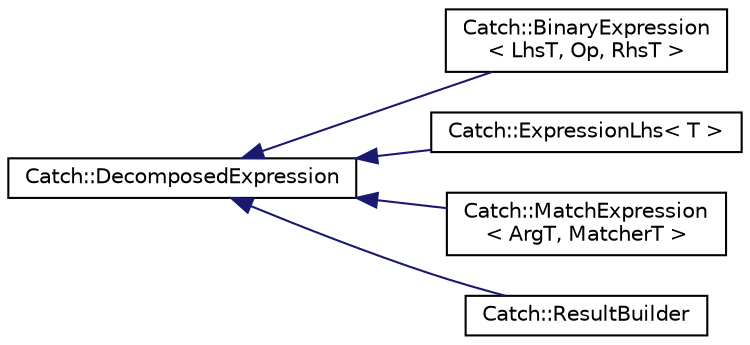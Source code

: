 digraph "Graphical Class Hierarchy"
{
  edge [fontname="Helvetica",fontsize="10",labelfontname="Helvetica",labelfontsize="10"];
  node [fontname="Helvetica",fontsize="10",shape=record];
  rankdir="LR";
  Node1 [label="Catch::DecomposedExpression",height=0.2,width=0.4,color="black", fillcolor="white", style="filled",URL="$struct_catch_1_1_decomposed_expression.html"];
  Node1 -> Node2 [dir="back",color="midnightblue",fontsize="10",style="solid",fontname="Helvetica"];
  Node2 [label="Catch::BinaryExpression\l\< LhsT, Op, RhsT \>",height=0.2,width=0.4,color="black", fillcolor="white", style="filled",URL="$class_catch_1_1_binary_expression.html"];
  Node1 -> Node3 [dir="back",color="midnightblue",fontsize="10",style="solid",fontname="Helvetica"];
  Node3 [label="Catch::ExpressionLhs\< T \>",height=0.2,width=0.4,color="black", fillcolor="white", style="filled",URL="$class_catch_1_1_expression_lhs.html"];
  Node1 -> Node4 [dir="back",color="midnightblue",fontsize="10",style="solid",fontname="Helvetica"];
  Node4 [label="Catch::MatchExpression\l\< ArgT, MatcherT \>",height=0.2,width=0.4,color="black", fillcolor="white", style="filled",URL="$class_catch_1_1_match_expression.html"];
  Node1 -> Node5 [dir="back",color="midnightblue",fontsize="10",style="solid",fontname="Helvetica"];
  Node5 [label="Catch::ResultBuilder",height=0.2,width=0.4,color="black", fillcolor="white", style="filled",URL="$class_catch_1_1_result_builder.html"];
}
